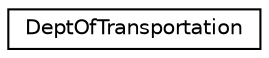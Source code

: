digraph "Graphical Class Hierarchy"
{
 // LATEX_PDF_SIZE
  edge [fontname="Helvetica",fontsize="10",labelfontname="Helvetica",labelfontsize="10"];
  node [fontname="Helvetica",fontsize="10",shape=record];
  rankdir="LR";
  Node0 [label="DeptOfTransportation",height=0.2,width=0.4,color="black", fillcolor="white", style="filled",URL="$classDeptOfTransportation.html",tooltip="The Transportation department."];
}

